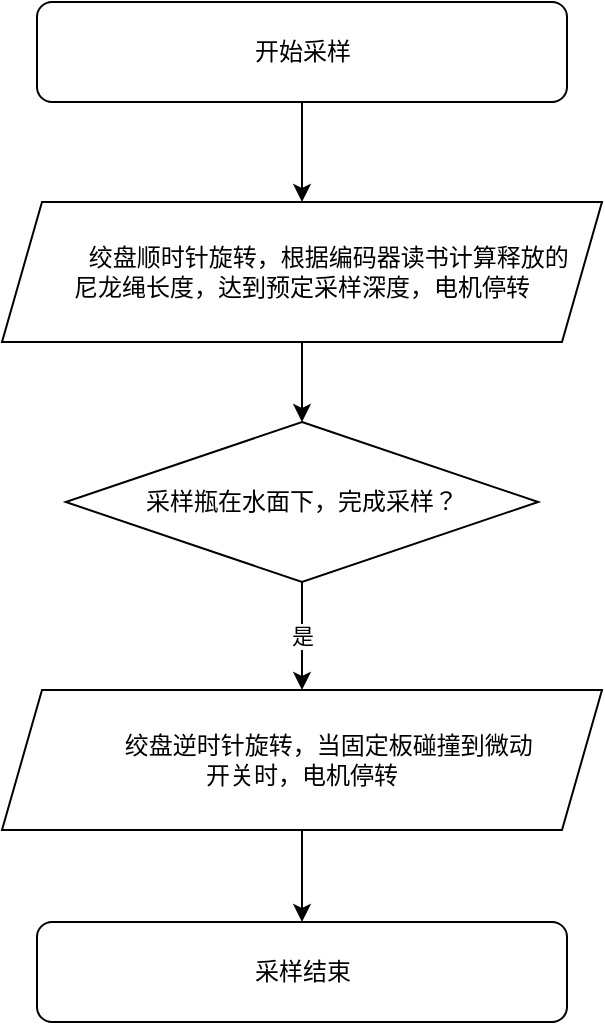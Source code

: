 <mxfile version="14.5.10" type="github">
  <diagram id="s8HjQ5PaiiVkqwZBqMqZ" name="Page-1">
    <mxGraphModel dx="1283" dy="689" grid="1" gridSize="10" guides="1" tooltips="1" connect="1" arrows="1" fold="1" page="1" pageScale="1" pageWidth="1169" pageHeight="827" math="0" shadow="0">
      <root>
        <mxCell id="0" />
        <mxCell id="1" parent="0" />
        <mxCell id="TTroXloFrYZL40nPFeGu-5" style="edgeStyle=orthogonalEdgeStyle;rounded=0;orthogonalLoop=1;jettySize=auto;html=1;exitX=0.5;exitY=1;exitDx=0;exitDy=0;entryX=0.5;entryY=0;entryDx=0;entryDy=0;" edge="1" parent="1" source="TTroXloFrYZL40nPFeGu-3" target="TTroXloFrYZL40nPFeGu-4">
          <mxGeometry relative="1" as="geometry" />
        </mxCell>
        <mxCell id="TTroXloFrYZL40nPFeGu-3" value="开始采样" style="rounded=1;whiteSpace=wrap;html=1;" vertex="1" parent="1">
          <mxGeometry x="287.5" y="70" width="265" height="50" as="geometry" />
        </mxCell>
        <mxCell id="TTroXloFrYZL40nPFeGu-7" style="edgeStyle=orthogonalEdgeStyle;rounded=0;orthogonalLoop=1;jettySize=auto;html=1;exitX=0.5;exitY=1;exitDx=0;exitDy=0;entryX=0.5;entryY=0;entryDx=0;entryDy=0;" edge="1" parent="1" source="TTroXloFrYZL40nPFeGu-4" target="TTroXloFrYZL40nPFeGu-6">
          <mxGeometry relative="1" as="geometry" />
        </mxCell>
        <mxCell id="TTroXloFrYZL40nPFeGu-4" value="&amp;nbsp; &amp;nbsp; &amp;nbsp; &amp;nbsp; 绞盘顺时针旋转，根据编码器读书计算释放的&lt;br&gt;尼龙绳长度，达到预定采样深度，电机停转" style="shape=parallelogram;perimeter=parallelogramPerimeter;whiteSpace=wrap;html=1;fixedSize=1;" vertex="1" parent="1">
          <mxGeometry x="270" y="170" width="300" height="70" as="geometry" />
        </mxCell>
        <mxCell id="TTroXloFrYZL40nPFeGu-9" value="是" style="edgeStyle=orthogonalEdgeStyle;rounded=0;orthogonalLoop=1;jettySize=auto;html=1;exitX=0.5;exitY=1;exitDx=0;exitDy=0;entryX=0.5;entryY=0;entryDx=0;entryDy=0;" edge="1" parent="1" source="TTroXloFrYZL40nPFeGu-6" target="TTroXloFrYZL40nPFeGu-8">
          <mxGeometry relative="1" as="geometry" />
        </mxCell>
        <mxCell id="TTroXloFrYZL40nPFeGu-6" value="采样瓶在水面下，完成采样？" style="rhombus;whiteSpace=wrap;html=1;" vertex="1" parent="1">
          <mxGeometry x="301.87" y="280" width="236.25" height="80" as="geometry" />
        </mxCell>
        <mxCell id="TTroXloFrYZL40nPFeGu-12" style="edgeStyle=orthogonalEdgeStyle;rounded=0;orthogonalLoop=1;jettySize=auto;html=1;exitX=0.5;exitY=1;exitDx=0;exitDy=0;entryX=0.5;entryY=0;entryDx=0;entryDy=0;" edge="1" parent="1" source="TTroXloFrYZL40nPFeGu-8" target="TTroXloFrYZL40nPFeGu-11">
          <mxGeometry relative="1" as="geometry" />
        </mxCell>
        <mxCell id="TTroXloFrYZL40nPFeGu-8" value="&amp;nbsp; &amp;nbsp; &amp;nbsp; &amp;nbsp; 绞盘逆时针旋转，当固定板碰撞到微动&lt;br&gt;开关时，电机停转" style="shape=parallelogram;perimeter=parallelogramPerimeter;whiteSpace=wrap;html=1;fixedSize=1;" vertex="1" parent="1">
          <mxGeometry x="270" y="414" width="300" height="70" as="geometry" />
        </mxCell>
        <mxCell id="TTroXloFrYZL40nPFeGu-11" value="采样结束" style="rounded=1;whiteSpace=wrap;html=1;" vertex="1" parent="1">
          <mxGeometry x="287.5" y="530" width="265" height="50" as="geometry" />
        </mxCell>
      </root>
    </mxGraphModel>
  </diagram>
</mxfile>
